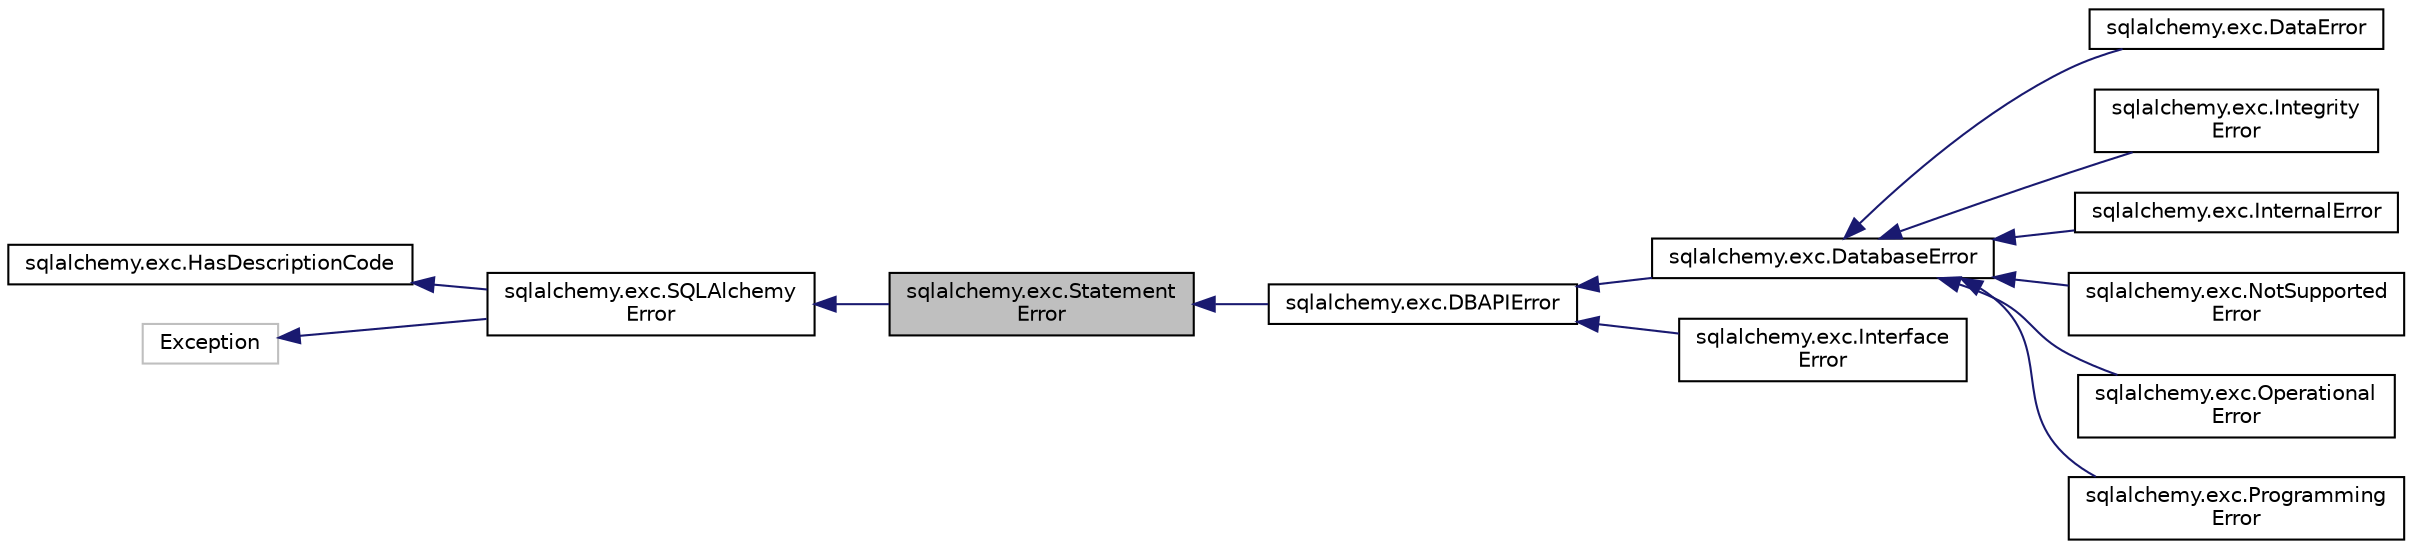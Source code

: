 digraph "sqlalchemy.exc.StatementError"
{
 // LATEX_PDF_SIZE
  edge [fontname="Helvetica",fontsize="10",labelfontname="Helvetica",labelfontsize="10"];
  node [fontname="Helvetica",fontsize="10",shape=record];
  rankdir="LR";
  Node1 [label="sqlalchemy.exc.Statement\lError",height=0.2,width=0.4,color="black", fillcolor="grey75", style="filled", fontcolor="black",tooltip=" "];
  Node2 -> Node1 [dir="back",color="midnightblue",fontsize="10",style="solid",fontname="Helvetica"];
  Node2 [label="sqlalchemy.exc.SQLAlchemy\lError",height=0.2,width=0.4,color="black", fillcolor="white", style="filled",URL="$classsqlalchemy_1_1exc_1_1SQLAlchemyError.html",tooltip=" "];
  Node3 -> Node2 [dir="back",color="midnightblue",fontsize="10",style="solid",fontname="Helvetica"];
  Node3 [label="sqlalchemy.exc.HasDescriptionCode",height=0.2,width=0.4,color="black", fillcolor="white", style="filled",URL="$classsqlalchemy_1_1exc_1_1HasDescriptionCode.html",tooltip=" "];
  Node4 -> Node2 [dir="back",color="midnightblue",fontsize="10",style="solid",fontname="Helvetica"];
  Node4 [label="Exception",height=0.2,width=0.4,color="grey75", fillcolor="white", style="filled",tooltip=" "];
  Node1 -> Node5 [dir="back",color="midnightblue",fontsize="10",style="solid",fontname="Helvetica"];
  Node5 [label="sqlalchemy.exc.DBAPIError",height=0.2,width=0.4,color="black", fillcolor="white", style="filled",URL="$classsqlalchemy_1_1exc_1_1DBAPIError.html",tooltip=" "];
  Node5 -> Node6 [dir="back",color="midnightblue",fontsize="10",style="solid",fontname="Helvetica"];
  Node6 [label="sqlalchemy.exc.DatabaseError",height=0.2,width=0.4,color="black", fillcolor="white", style="filled",URL="$classsqlalchemy_1_1exc_1_1DatabaseError.html",tooltip=" "];
  Node6 -> Node7 [dir="back",color="midnightblue",fontsize="10",style="solid",fontname="Helvetica"];
  Node7 [label="sqlalchemy.exc.DataError",height=0.2,width=0.4,color="black", fillcolor="white", style="filled",URL="$classsqlalchemy_1_1exc_1_1DataError.html",tooltip=" "];
  Node6 -> Node8 [dir="back",color="midnightblue",fontsize="10",style="solid",fontname="Helvetica"];
  Node8 [label="sqlalchemy.exc.Integrity\lError",height=0.2,width=0.4,color="black", fillcolor="white", style="filled",URL="$classsqlalchemy_1_1exc_1_1IntegrityError.html",tooltip=" "];
  Node6 -> Node9 [dir="back",color="midnightblue",fontsize="10",style="solid",fontname="Helvetica"];
  Node9 [label="sqlalchemy.exc.InternalError",height=0.2,width=0.4,color="black", fillcolor="white", style="filled",URL="$classsqlalchemy_1_1exc_1_1InternalError.html",tooltip=" "];
  Node6 -> Node10 [dir="back",color="midnightblue",fontsize="10",style="solid",fontname="Helvetica"];
  Node10 [label="sqlalchemy.exc.NotSupported\lError",height=0.2,width=0.4,color="black", fillcolor="white", style="filled",URL="$classsqlalchemy_1_1exc_1_1NotSupportedError.html",tooltip=" "];
  Node6 -> Node11 [dir="back",color="midnightblue",fontsize="10",style="solid",fontname="Helvetica"];
  Node11 [label="sqlalchemy.exc.Operational\lError",height=0.2,width=0.4,color="black", fillcolor="white", style="filled",URL="$classsqlalchemy_1_1exc_1_1OperationalError.html",tooltip=" "];
  Node6 -> Node12 [dir="back",color="midnightblue",fontsize="10",style="solid",fontname="Helvetica"];
  Node12 [label="sqlalchemy.exc.Programming\lError",height=0.2,width=0.4,color="black", fillcolor="white", style="filled",URL="$classsqlalchemy_1_1exc_1_1ProgrammingError.html",tooltip=" "];
  Node5 -> Node13 [dir="back",color="midnightblue",fontsize="10",style="solid",fontname="Helvetica"];
  Node13 [label="sqlalchemy.exc.Interface\lError",height=0.2,width=0.4,color="black", fillcolor="white", style="filled",URL="$classsqlalchemy_1_1exc_1_1InterfaceError.html",tooltip=" "];
}
